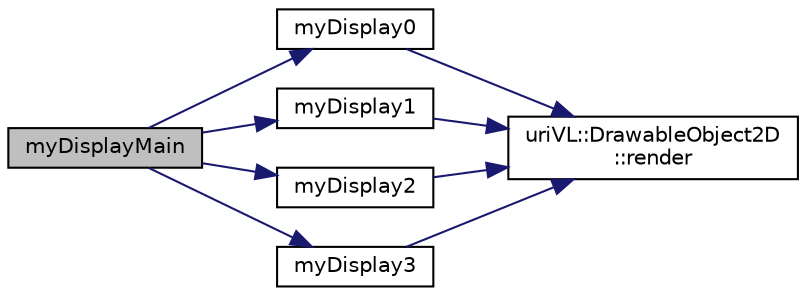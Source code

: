 digraph "myDisplayMain"
{
  edge [fontname="Helvetica",fontsize="10",labelfontname="Helvetica",labelfontsize="10"];
  node [fontname="Helvetica",fontsize="10",shape=record];
  rankdir="LR";
  Node1 [label="myDisplayMain",height=0.2,width=0.4,color="black", fillcolor="grey75", style="filled", fontcolor="black"];
  Node1 -> Node2 [color="midnightblue",fontsize="10",style="solid",fontname="Helvetica"];
  Node2 [label="myDisplay0",height=0.2,width=0.4,color="black", fillcolor="white", style="filled",URL="$colorImageGradients_8cpp.html#a203e370232115e0fd93fae4a255d9d7d"];
  Node2 -> Node3 [color="midnightblue",fontsize="10",style="solid",fontname="Helvetica"];
  Node3 [label="uriVL::DrawableObject2D\l::render",height=0.2,width=0.4,color="black", fillcolor="white", style="filled",URL="$classuriVL_1_1DrawableObject2D.html#ac8e503cfade891e7ac2a25467cb7d24a",tooltip="Renders the object at the default depth and (0, 0) location. "];
  Node1 -> Node4 [color="midnightblue",fontsize="10",style="solid",fontname="Helvetica"];
  Node4 [label="myDisplay1",height=0.2,width=0.4,color="black", fillcolor="white", style="filled",URL="$colorImageGradients_8cpp.html#a7af0867a250b60f1375c843341bc40b6"];
  Node4 -> Node3 [color="midnightblue",fontsize="10",style="solid",fontname="Helvetica"];
  Node1 -> Node5 [color="midnightblue",fontsize="10",style="solid",fontname="Helvetica"];
  Node5 [label="myDisplay2",height=0.2,width=0.4,color="black", fillcolor="white", style="filled",URL="$colorImageGradients_8cpp.html#a77634c375a18c94063bc5f225fdd2c6b"];
  Node5 -> Node3 [color="midnightblue",fontsize="10",style="solid",fontname="Helvetica"];
  Node1 -> Node6 [color="midnightblue",fontsize="10",style="solid",fontname="Helvetica"];
  Node6 [label="myDisplay3",height=0.2,width=0.4,color="black", fillcolor="white", style="filled",URL="$colorImageGradients_8cpp.html#aefcbd7b72ee22e422927277f895f0d06"];
  Node6 -> Node3 [color="midnightblue",fontsize="10",style="solid",fontname="Helvetica"];
}
